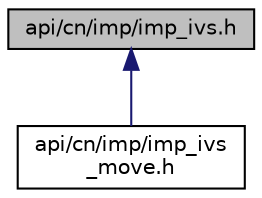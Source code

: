 digraph "api/cn/imp/imp_ivs.h"
{
 // LATEX_PDF_SIZE
  edge [fontname="Helvetica",fontsize="10",labelfontname="Helvetica",labelfontsize="10"];
  node [fontname="Helvetica",fontsize="10",shape=record];
  Node1 [label="api/cn/imp/imp_ivs.h",height=0.2,width=0.4,color="black", fillcolor="grey75", style="filled", fontcolor="black",tooltip=" "];
  Node1 -> Node2 [dir="back",color="midnightblue",fontsize="10",style="solid",fontname="Helvetica"];
  Node2 [label="api/cn/imp/imp_ivs\l_move.h",height=0.2,width=0.4,color="black", fillcolor="white", style="filled",URL="$imp__ivs__move_8h.html",tooltip=" "];
}
